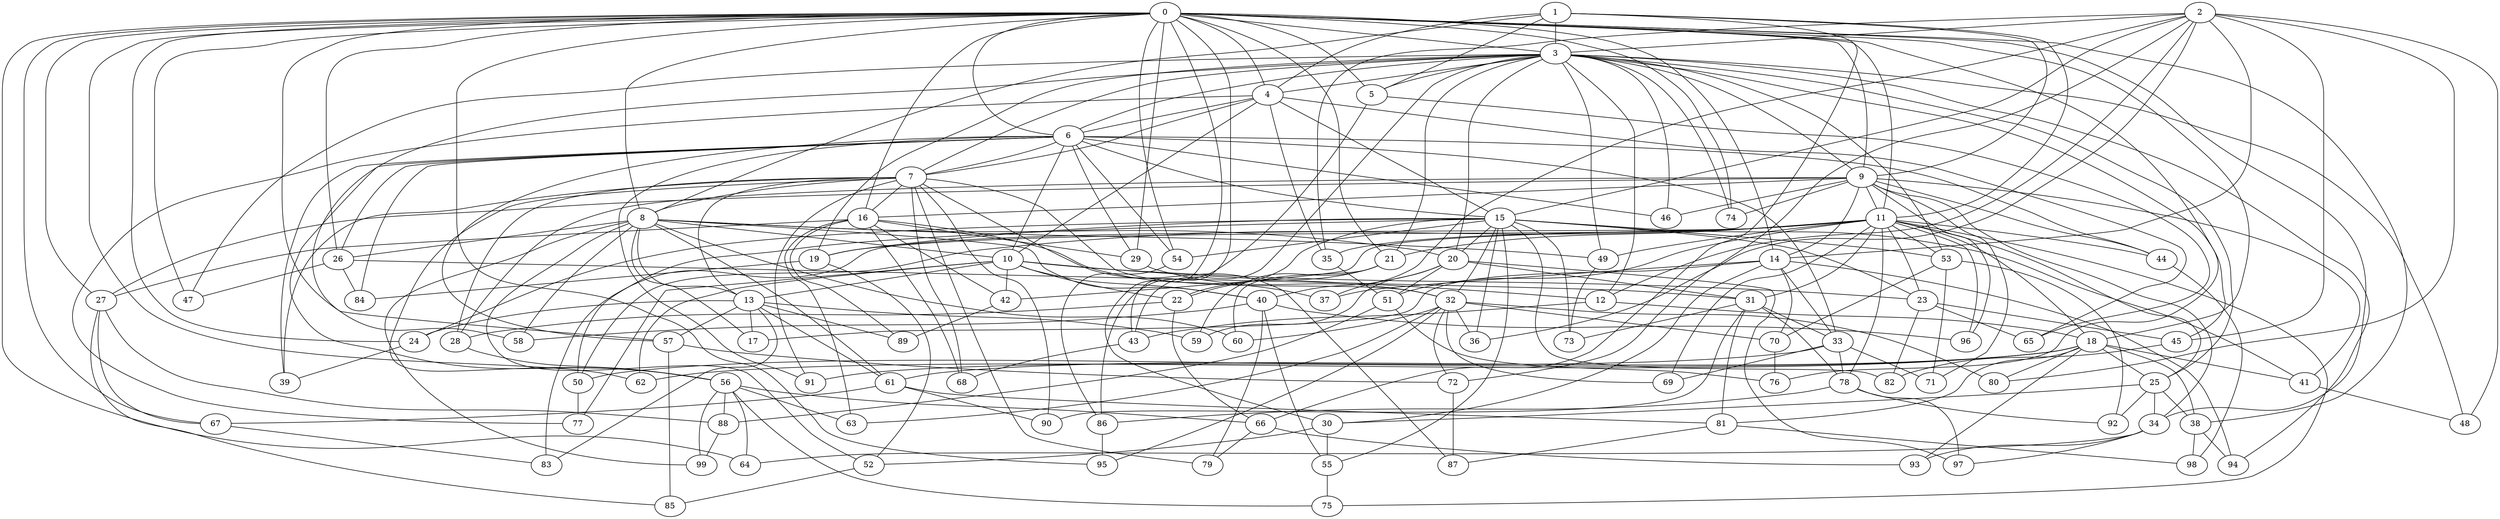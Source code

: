 strict graph "barabasi_albert_graph(100,3)" {
0;
1;
2;
3;
4;
5;
6;
7;
8;
9;
10;
11;
12;
13;
14;
15;
16;
17;
18;
19;
20;
21;
22;
23;
24;
25;
26;
27;
28;
29;
30;
31;
32;
33;
34;
35;
36;
37;
38;
39;
40;
41;
42;
43;
44;
45;
46;
47;
48;
49;
50;
51;
52;
53;
54;
55;
56;
57;
58;
59;
60;
61;
62;
63;
64;
65;
66;
67;
68;
69;
70;
71;
72;
73;
74;
75;
76;
77;
78;
79;
80;
81;
82;
83;
84;
85;
86;
87;
88;
89;
90;
91;
92;
93;
94;
95;
96;
97;
98;
99;
0 -- 3  [is_available=True, prob="0.968425274324"];
0 -- 4  [is_available=True, prob="0.109749931183"];
0 -- 5  [is_available=True, prob="0.640570867469"];
0 -- 6  [is_available=True, prob="0.0590363755636"];
0 -- 8  [is_available=True, prob="0.716940289008"];
0 -- 9  [is_available=True, prob="1.0"];
0 -- 11  [is_available=True, prob="0.253379742446"];
0 -- 14  [is_available=True, prob="0.579209993069"];
0 -- 16  [is_available=True, prob="1.0"];
0 -- 18  [is_available=True, prob="0.845390458663"];
0 -- 21  [is_available=True, prob="0.856348351487"];
0 -- 24  [is_available=True, prob="1.0"];
0 -- 26  [is_available=True, prob="0.538587854244"];
0 -- 27  [is_available=True, prob="0.358483328725"];
0 -- 29  [is_available=True, prob="0.829520213988"];
0 -- 30  [is_available=True, prob="0.686697135944"];
0 -- 34  [is_available=True, prob="1.0"];
0 -- 38  [is_available=True, prob="1.0"];
0 -- 43  [is_available=True, prob="0.411266897123"];
0 -- 47  [is_available=True, prob="0.811295172629"];
0 -- 54  [is_available=True, prob="0.850392721452"];
0 -- 57  [is_available=True, prob="0.222453565798"];
0 -- 62  [is_available=True, prob="0.334282492134"];
0 -- 64  [is_available=True, prob="1.0"];
0 -- 67  [is_available=True, prob="0.907412787854"];
0 -- 74  [is_available=True, prob="0.518117240206"];
0 -- 76  [is_available=True, prob="1.0"];
0 -- 95  [is_available=True, prob="0.20758931537"];
1 -- 66  [is_available=True, prob="0.944247309108"];
1 -- 3  [is_available=True, prob="1.0"];
1 -- 4  [is_available=True, prob="0.424707703653"];
1 -- 5  [is_available=True, prob="0.872318376667"];
1 -- 8  [is_available=True, prob="0.762791789336"];
1 -- 9  [is_available=True, prob="0.223349096032"];
1 -- 11  [is_available=True, prob="0.513376630679"];
2 -- 80  [is_available=True, prob="0.0997225367221"];
2 -- 35  [is_available=True, prob="1.0"];
2 -- 36  [is_available=True, prob="1.0"];
2 -- 40  [is_available=True, prob="0.396645259694"];
2 -- 12  [is_available=True, prob="0.15879558385"];
2 -- 45  [is_available=True, prob="0.798889477861"];
2 -- 14  [is_available=True, prob="0.0271283353216"];
2 -- 15  [is_available=True, prob="1.0"];
2 -- 48  [is_available=True, prob="0.464478969764"];
2 -- 72  [is_available=True, prob="0.130354947085"];
2 -- 3  [is_available=True, prob="0.996911618976"];
3 -- 4  [is_available=True, prob="0.727137776551"];
3 -- 5  [is_available=True, prob="0.581464927111"];
3 -- 6  [is_available=True, prob="1.0"];
3 -- 7  [is_available=True, prob="0.7152611321"];
3 -- 9  [is_available=True, prob="0.679160209221"];
3 -- 12  [is_available=True, prob="1.0"];
3 -- 19  [is_available=True, prob="0.341167417312"];
3 -- 20  [is_available=True, prob="0.424832621561"];
3 -- 21  [is_available=True, prob="0.70181213244"];
3 -- 25  [is_available=True, prob="0.966437779855"];
3 -- 43  [is_available=True, prob="0.830616443865"];
3 -- 45  [is_available=True, prob="0.837392915618"];
3 -- 46  [is_available=True, prob="1.0"];
3 -- 47  [is_available=True, prob="1.0"];
3 -- 48  [is_available=True, prob="0.42802128343"];
3 -- 49  [is_available=True, prob="1.0"];
3 -- 53  [is_available=True, prob="0.585642447915"];
3 -- 58  [is_available=True, prob="1.0"];
3 -- 74  [is_available=True, prob="1.0"];
3 -- 94  [is_available=True, prob="0.503704125113"];
4 -- 6  [is_available=True, prob="0.552887975876"];
4 -- 7  [is_available=True, prob="0.290679837971"];
4 -- 10  [is_available=True, prob="0.861632044488"];
4 -- 77  [is_available=True, prob="0.7913535651"];
4 -- 15  [is_available=True, prob="0.273137593236"];
4 -- 35  [is_available=True, prob="1.0"];
4 -- 65  [is_available=True, prob="1.0"];
5 -- 86  [is_available=True, prob="0.0441294752935"];
5 -- 65  [is_available=True, prob="0.671247313238"];
6 -- 33  [is_available=True, prob="0.464894070195"];
6 -- 7  [is_available=True, prob="0.536885300652"];
6 -- 10  [is_available=True, prob="0.635042314472"];
6 -- 39  [is_available=True, prob="0.829291341592"];
6 -- 44  [is_available=True, prob="0.514146212065"];
6 -- 46  [is_available=True, prob="0.186258089693"];
6 -- 15  [is_available=True, prob="0.780283396331"];
6 -- 84  [is_available=True, prob="0.731685374881"];
6 -- 54  [is_available=True, prob="0.921898668145"];
6 -- 56  [is_available=True, prob="0.777467076451"];
6 -- 57  [is_available=True, prob="1.0"];
6 -- 26  [is_available=True, prob="1.0"];
6 -- 91  [is_available=True, prob="0.624556066929"];
6 -- 29  [is_available=True, prob="0.617609181433"];
7 -- 32  [is_available=True, prob="0.414717297896"];
7 -- 39  [is_available=True, prob="0.149675180994"];
7 -- 8  [is_available=True, prob="1.0"];
7 -- 13  [is_available=True, prob="1.0"];
7 -- 79  [is_available=True, prob="0.302098842308"];
7 -- 16  [is_available=True, prob="0.135922586735"];
7 -- 87  [is_available=True, prob="1.0"];
7 -- 56  [is_available=True, prob="0.109739748459"];
7 -- 68  [is_available=True, prob="1.0"];
7 -- 90  [is_available=True, prob="1.0"];
7 -- 91  [is_available=True, prob="1.0"];
7 -- 28  [is_available=True, prob="0.695377971246"];
8 -- 99  [is_available=True, prob="0.0713244616353"];
8 -- 49  [is_available=True, prob="1.0"];
8 -- 40  [is_available=True, prob="0.465792663609"];
8 -- 10  [is_available=True, prob="0.592133173428"];
8 -- 13  [is_available=True, prob="0.435409170656"];
8 -- 61  [is_available=True, prob="1.0"];
8 -- 17  [is_available=True, prob="1.0"];
8 -- 20  [is_available=True, prob="0.244242707198"];
8 -- 52  [is_available=True, prob="0.627012341534"];
8 -- 26  [is_available=True, prob="0.0695420452329"];
8 -- 60  [is_available=True, prob="1.0"];
8 -- 58  [is_available=True, prob="0.515431490747"];
9 -- 34  [is_available=True, prob="0.17306307384"];
9 -- 96  [is_available=True, prob="0.555829552306"];
9 -- 71  [is_available=True, prob="0.203842438885"];
9 -- 41  [is_available=True, prob="0.234597517746"];
9 -- 74  [is_available=True, prob="1.0"];
9 -- 11  [is_available=True, prob="0.496996531958"];
9 -- 44  [is_available=True, prob="0.495670724851"];
9 -- 14  [is_available=True, prob="0.325888972924"];
9 -- 16  [is_available=True, prob="1.0"];
9 -- 46  [is_available=True, prob="1.0"];
9 -- 27  [is_available=True, prob="0.824578231775"];
9 -- 28  [is_available=True, prob="1.0"];
10 -- 42  [is_available=True, prob="0.56578428808"];
10 -- 12  [is_available=True, prob="0.641570863623"];
10 -- 13  [is_available=True, prob="1.0"];
10 -- 77  [is_available=True, prob="1.0"];
10 -- 40  [is_available=True, prob="0.612886798034"];
10 -- 22  [is_available=True, prob="0.858785967972"];
10 -- 23  [is_available=True, prob="0.540938146927"];
10 -- 62  [is_available=True, prob="1.0"];
11 -- 83  [is_available=True, prob="0.0224143743187"];
11 -- 35  [is_available=True, prob="0.056055575039"];
11 -- 69  [is_available=True, prob="0.373008734202"];
11 -- 51  [is_available=True, prob="1.0"];
11 -- 96  [is_available=True, prob="0.985082013517"];
11 -- 42  [is_available=True, prob="1.0"];
11 -- 75  [is_available=True, prob="0.668797383324"];
11 -- 44  [is_available=True, prob="0.693889055436"];
11 -- 50  [is_available=True, prob="1.0"];
11 -- 78  [is_available=True, prob="1.0"];
11 -- 49  [is_available=True, prob="0.592499711055"];
11 -- 18  [is_available=True, prob="1.0"];
11 -- 19  [is_available=True, prob="1.0"];
11 -- 21  [is_available=True, prob="0.7168953472"];
11 -- 23  [is_available=True, prob="0.0490266311934"];
11 -- 25  [is_available=True, prob="0.24494113869"];
11 -- 53  [is_available=True, prob="0.748530315544"];
11 -- 31  [is_available=True, prob="0.758097916835"];
12 -- 18  [is_available=True, prob="0.886696653009"];
12 -- 43  [is_available=True, prob="0.667726591068"];
13 -- 17  [is_available=True, prob="0.0339327730026"];
13 -- 83  [is_available=True, prob="1.0"];
13 -- 89  [is_available=True, prob="1.0"];
13 -- 24  [is_available=True, prob="1.0"];
13 -- 57  [is_available=True, prob="0.516405434121"];
13 -- 59  [is_available=True, prob="1.0"];
13 -- 61  [is_available=True, prob="0.387420834373"];
14 -- 33  [is_available=True, prob="0.273054187454"];
14 -- 37  [is_available=True, prob="0.206881443363"];
14 -- 70  [is_available=True, prob="0.345784615302"];
14 -- 17  [is_available=True, prob="0.0221692744272"];
14 -- 94  [is_available=True, prob="0.832723983681"];
14 -- 30  [is_available=True, prob="0.414880846446"];
15 -- 32  [is_available=True, prob="0.488148497256"];
15 -- 54  [is_available=True, prob="0.642364839532"];
15 -- 41  [is_available=True, prob="0.0181544884522"];
15 -- 55  [is_available=True, prob="1.0"];
15 -- 82  [is_available=True, prob="1.0"];
15 -- 73  [is_available=True, prob="1.0"];
15 -- 50  [is_available=True, prob="0.854779797822"];
15 -- 19  [is_available=True, prob="0.683362634553"];
15 -- 20  [is_available=True, prob="0.535738052629"];
15 -- 53  [is_available=True, prob="1.0"];
15 -- 22  [is_available=True, prob="1.0"];
15 -- 23  [is_available=True, prob="1.0"];
15 -- 24  [is_available=True, prob="0.00517892214762"];
15 -- 36  [is_available=True, prob="1.0"];
16 -- 68  [is_available=True, prob="0.486744335574"];
16 -- 37  [is_available=True, prob="0.480206718023"];
16 -- 42  [is_available=True, prob="0.455909026686"];
16 -- 89  [is_available=True, prob="0.854433118903"];
16 -- 27  [is_available=True, prob="0.343105062401"];
16 -- 29  [is_available=True, prob="1.0"];
16 -- 63  [is_available=True, prob="1.0"];
18 -- 38  [is_available=True, prob="0.180970761314"];
18 -- 41  [is_available=True, prob="1.0"];
18 -- 93  [is_available=True, prob="0.14010245211"];
18 -- 80  [is_available=True, prob="0.790413322682"];
18 -- 81  [is_available=True, prob="0.535581030447"];
18 -- 25  [is_available=True, prob="0.557221792047"];
18 -- 91  [is_available=True, prob="1.0"];
18 -- 61  [is_available=True, prob="0.681897539415"];
18 -- 62  [is_available=True, prob="1.0"];
19 -- 84  [is_available=True, prob="0.807247363963"];
19 -- 52  [is_available=True, prob="0.836122476421"];
20 -- 97  [is_available=True, prob="1.0"];
20 -- 37  [is_available=True, prob="0.88411875171"];
20 -- 51  [is_available=True, prob="0.0960704168667"];
20 -- 59  [is_available=True, prob="0.277245031055"];
20 -- 31  [is_available=True, prob="0.601027254111"];
21 -- 22  [is_available=True, prob="0.468090899965"];
21 -- 59  [is_available=True, prob="0.923835039295"];
21 -- 60  [is_available=True, prob="0.107384307831"];
22 -- 66  [is_available=True, prob="0.430544389416"];
22 -- 28  [is_available=True, prob="0.599681486307"];
23 -- 65  [is_available=True, prob="0.0119017286826"];
23 -- 45  [is_available=True, prob="0.433940953191"];
23 -- 82  [is_available=True, prob="0.278910343653"];
24 -- 39  [is_available=True, prob="1.0"];
25 -- 34  [is_available=True, prob="1.0"];
25 -- 38  [is_available=True, prob="0.668555419412"];
25 -- 92  [is_available=True, prob="1.0"];
25 -- 30  [is_available=True, prob="1.0"];
26 -- 47  [is_available=True, prob="0.854732871291"];
26 -- 84  [is_available=True, prob="0.931780966432"];
26 -- 31  [is_available=True, prob="0.819617182521"];
27 -- 67  [is_available=True, prob="0.630370605529"];
27 -- 85  [is_available=True, prob="1.0"];
27 -- 88  [is_available=True, prob="0.421154509343"];
28 -- 56  [is_available=True, prob="0.0112354422155"];
29 -- 32  [is_available=True, prob="0.488552978741"];
30 -- 52  [is_available=True, prob="1.0"];
30 -- 55  [is_available=True, prob="0.638020801462"];
31 -- 33  [is_available=True, prob="0.718525505514"];
31 -- 73  [is_available=True, prob="0.759497884622"];
31 -- 78  [is_available=True, prob="0.729814897453"];
31 -- 81  [is_available=True, prob="0.0713153416243"];
31 -- 90  [is_available=True, prob="1.0"];
32 -- 36  [is_available=True, prob="0.901611833842"];
32 -- 69  [is_available=True, prob="0.163876957865"];
32 -- 70  [is_available=True, prob="1.0"];
32 -- 72  [is_available=True, prob="0.0767955480059"];
32 -- 80  [is_available=True, prob="1.0"];
32 -- 95  [is_available=True, prob="0.941848975526"];
32 -- 60  [is_available=True, prob="0.0355371840893"];
32 -- 63  [is_available=True, prob="0.478996910297"];
33 -- 69  [is_available=True, prob="1.0"];
33 -- 71  [is_available=True, prob="1.0"];
33 -- 50  [is_available=True, prob="0.788676551113"];
33 -- 78  [is_available=True, prob="0.802457121567"];
34 -- 97  [is_available=True, prob="0.909975667049"];
34 -- 64  [is_available=True, prob="0.119866254566"];
34 -- 93  [is_available=True, prob="0.029142200352"];
35 -- 51  [is_available=True, prob="0.809569053485"];
38 -- 98  [is_available=True, prob="0.00822439835935"];
38 -- 94  [is_available=True, prob="0.629378782351"];
40 -- 96  [is_available=True, prob="0.0194422162102"];
40 -- 79  [is_available=True, prob="1.0"];
40 -- 55  [is_available=True, prob="0.722061095641"];
40 -- 58  [is_available=True, prob="0.998586624198"];
41 -- 48  [is_available=True, prob="0.177316825904"];
42 -- 89  [is_available=True, prob="0.562089451335"];
43 -- 68  [is_available=True, prob="0.500080061602"];
44 -- 98  [is_available=True, prob="0.817648397421"];
45 -- 82  [is_available=True, prob="1.0"];
49 -- 73  [is_available=True, prob="0.996462463831"];
50 -- 77  [is_available=True, prob="0.841052789256"];
51 -- 76  [is_available=True, prob="0.525815608648"];
51 -- 88  [is_available=True, prob="1.0"];
52 -- 85  [is_available=True, prob="0.827217957559"];
53 -- 70  [is_available=True, prob="1.0"];
53 -- 71  [is_available=True, prob="1.0"];
53 -- 92  [is_available=True, prob="0.0506894516108"];
54 -- 86  [is_available=True, prob="0.940983541266"];
55 -- 75  [is_available=True, prob="0.14065114535"];
56 -- 64  [is_available=True, prob="1.0"];
56 -- 66  [is_available=True, prob="0.847021865914"];
56 -- 99  [is_available=True, prob="0.792037703427"];
56 -- 75  [is_available=True, prob="1.0"];
56 -- 88  [is_available=True, prob="0.4778787388"];
56 -- 63  [is_available=True, prob="0.159423470218"];
57 -- 72  [is_available=True, prob="1.0"];
57 -- 85  [is_available=True, prob="0.373250650548"];
61 -- 67  [is_available=True, prob="0.925221650865"];
61 -- 81  [is_available=True, prob="0.760025595148"];
61 -- 90  [is_available=True, prob="1.0"];
66 -- 93  [is_available=True, prob="0.706494349246"];
66 -- 79  [is_available=True, prob="1.0"];
67 -- 83  [is_available=True, prob="0.0379099978129"];
70 -- 76  [is_available=True, prob="0.954436399659"];
72 -- 87  [is_available=True, prob="1.0"];
78 -- 97  [is_available=True, prob="0.78635509649"];
78 -- 86  [is_available=True, prob="0.352385574909"];
78 -- 92  [is_available=True, prob="0.702382619444"];
81 -- 98  [is_available=True, prob="0.0899225973175"];
81 -- 87  [is_available=True, prob="1.0"];
86 -- 95  [is_available=True, prob="1.0"];
88 -- 99  [is_available=True, prob="0.544979851182"];
}
